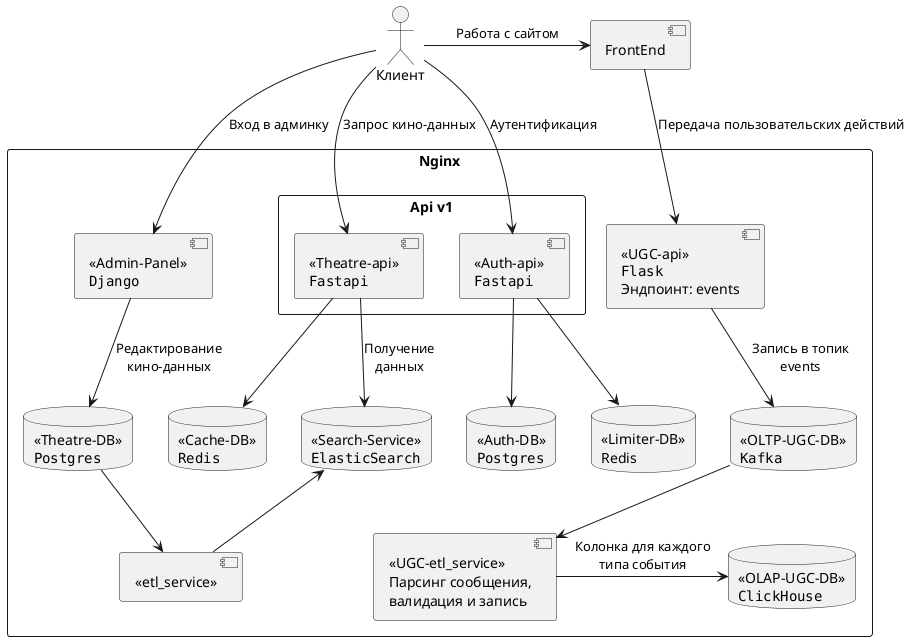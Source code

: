 @startuml Текущая архитектура
skinparam componentStyle uml2
actor Клиент as Client
component "FrontEnd" as FrontEnd
rectangle "Nginx" {
    component "<<Admin-Panel>>\n""Django""" as AdminPanel
    component "<<etl_service>>" as ETLService
    rectangle "Api v1" as ApiV1 {
        component "<<Theatre-api>>\n""Fastapi""" as TheatreApi
        component "<<Auth-api>>\n""Fastapi""" as AuthApi
    }
    database "<<Search-Service>>\n""ElasticSearch""" as SearchService
    database "<<Cache-DB>>\n""Redis""" as CacheDB
    database "<<Theatre-DB>>\n""Postgres""" as TheatreDB
    database "<<Auth-DB>>\n""Postgres""" as AuthDB
    database "<<Limiter-DB>>\nRedis" as LimiterDB
    component "<<UGC-api>>\n""Flask""\nЭндпоинт: events" as UGCApi
    database "<<OLTP-UGC-DB>>\n""Kafka""" as OLTP_UGC_DB
    database "<<OLAP-UGC-DB>>\n""ClickHouse""" as OLAP_UGC_DB
    component "<<UGC-etl_service>>\nПарсинг сообщения,\nвалидация и запись" as UGC_ETL
}

Client -down-> AdminPanel: Вход в админку
Client -down-> TheatreApi: Запрос кино-данных
Client -down-> AuthApi: Аутентификация
Client -> FrontEnd: Работа с сайтом
FrontEnd -down-> UGCApi: Передача пользовательских действий
TheatreApi -down-> SearchService: Получение\nданных
TheatreApi -down-> CacheDB
AdminPanel -down-> TheatreDB: Редактирование\nкино-данных
AuthApi -down-> AuthDB
AuthApi -down-> LimiterDB
TheatreDB -down-> ETLService
ETLService -up-> SearchService
UGCApi -down-> OLTP_UGC_DB: Запись в топик\nevents
OLTP_UGC_DB -down-> UGC_ETL
UGC_ETL -right-> OLAP_UGC_DB: Колонка для каждого\nтипа события
@enduml